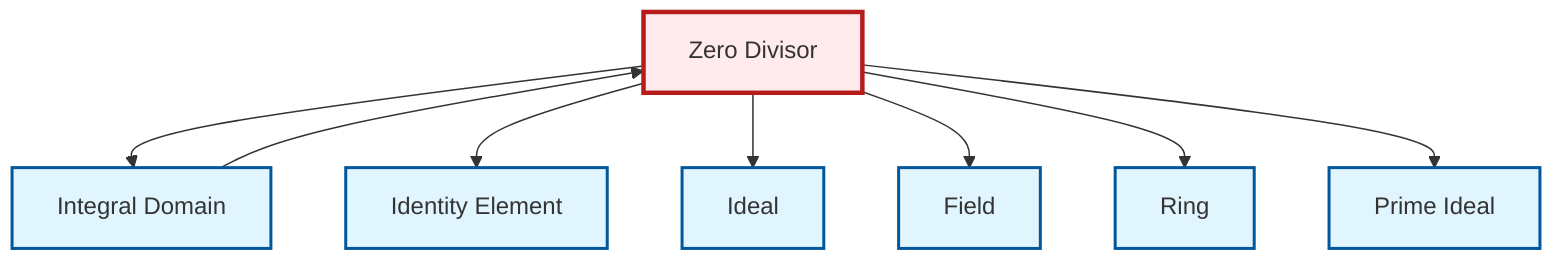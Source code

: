 graph TD
    classDef definition fill:#e1f5fe,stroke:#01579b,stroke-width:2px
    classDef theorem fill:#f3e5f5,stroke:#4a148c,stroke-width:2px
    classDef axiom fill:#fff3e0,stroke:#e65100,stroke-width:2px
    classDef example fill:#e8f5e9,stroke:#1b5e20,stroke-width:2px
    classDef current fill:#ffebee,stroke:#b71c1c,stroke-width:3px
    def-zero-divisor["Zero Divisor"]:::definition
    def-field["Field"]:::definition
    def-ideal["Ideal"]:::definition
    def-integral-domain["Integral Domain"]:::definition
    def-prime-ideal["Prime Ideal"]:::definition
    def-identity-element["Identity Element"]:::definition
    def-ring["Ring"]:::definition
    def-zero-divisor --> def-integral-domain
    def-zero-divisor --> def-identity-element
    def-zero-divisor --> def-ideal
    def-integral-domain --> def-zero-divisor
    def-zero-divisor --> def-field
    def-zero-divisor --> def-ring
    def-zero-divisor --> def-prime-ideal
    class def-zero-divisor current